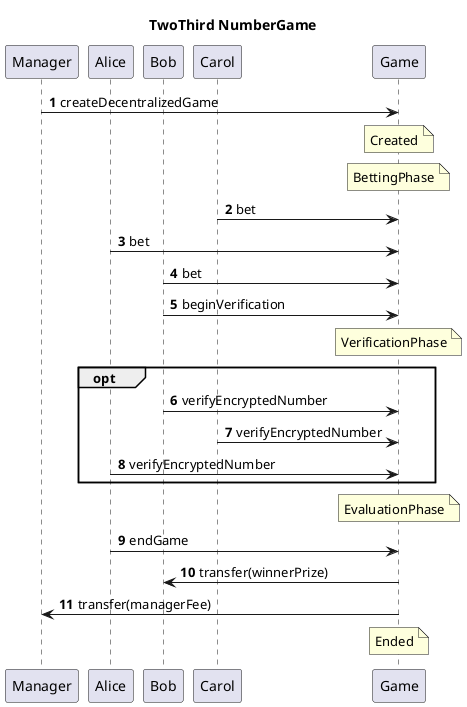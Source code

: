 @startuml
'https://plantuml.com/sequence-diagram

autonumber

title TwoThird NumberGame

participant Manager
participant Alice
participant Bob
participant Carol

Manager->Game: createDecentralizedGame
note over Game:Created
note over Game:BettingPhase

Carol->Game:bet
Alice->Game:bet
Bob->Game:bet

Bob->Game:beginVerification


note over Game:VerificationPhase

opt

Bob->Game: verifyEncryptedNumber
Carol->Game: verifyEncryptedNumber
Alice->Game: verifyEncryptedNumber

end

note over Game:EvaluationPhase

Alice->Game:endGame

Game->Bob:transfer(winnerPrize)
Game->Manager:transfer(managerFee)

note over Game:Ended
@enduml